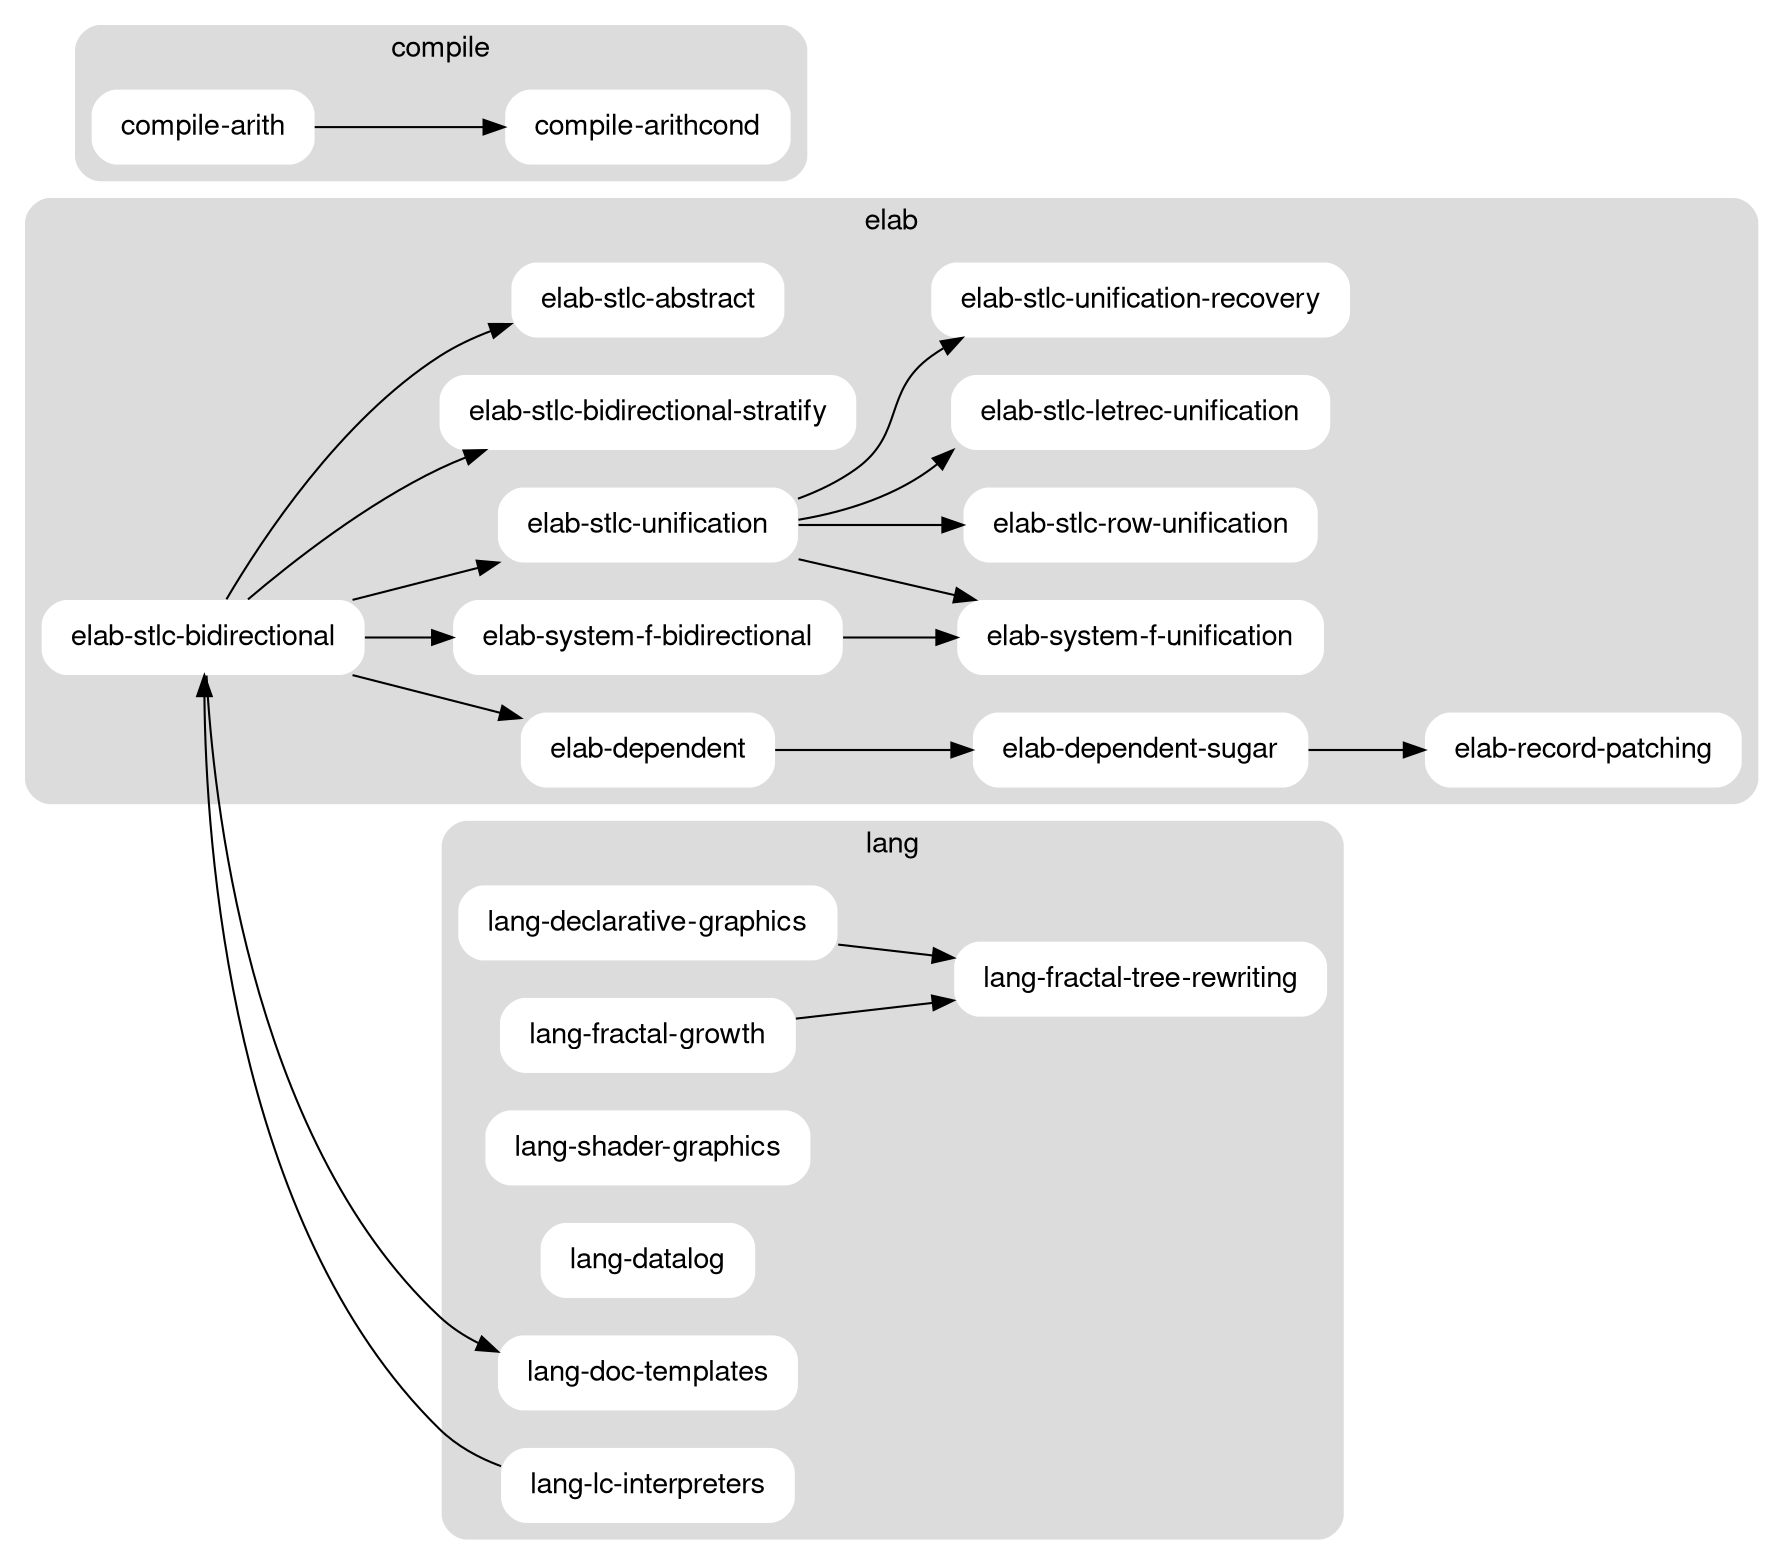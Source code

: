 // dot -Tsvg garden.dot > garden.svg
// dot -Tpng garden.dot | imgcat

digraph garden {

  graph [
    color = "none",
    fillcolor = "gainsboro",
    fontname = "Helvetica,Arial,sans-serif",
    rankdir = LR,
    style = "filled, rounded",
  ];

  node [
    color = "none",
    fillcolor = "white",
    fontname = "Helvetica,Arial,sans-serif",
    margin = "0.2, 0.0",
    shape = "box",
    style = "filled, rounded",
  ];

  subgraph elab {
    label = "elab";
    cluster = true;

    "elab-dependent";
    "elab-dependent-sugar";
    "elab-record-patching";

    "elab-system-f-bidirectional";
    "elab-system-f-unification";

    "elab-stlc-bidirectional";
    "elab-stlc-unification";
    "elab-stlc-bidirectional-stratify";
    "elab-stlc-abstract";
    "elab-stlc-row-unification";
    "elab-stlc-letrec-unification";
    "elab-stlc-unification-recovery";
  }

  subgraph compile {
    label = "compile";
    cluster = true;

    "compile-arith";
    "compile-arithcond";
  }

  subgraph lang {
    label = "lang";
    cluster = true;

    "lang-declarative-graphics";
    "lang-fractal-growth";
    "lang-fractal-tree-rewriting";
    "lang-shader-graphics";
    "lang-datalog";
    "lang-doc-templates";
    "lang-lc-interpreters";
  }

  "elab-stlc-bidirectional" -> "elab-stlc-bidirectional-stratify";
  "elab-stlc-bidirectional" -> "elab-stlc-unification";
  "elab-stlc-bidirectional" -> "elab-stlc-abstract";
  "elab-stlc-bidirectional" -> "elab-system-f-bidirectional";
  "elab-stlc-bidirectional" -> "elab-dependent";
  "elab-stlc-bidirectional" -> "lang-doc-templates";
  "elab-stlc-unification" -> "elab-stlc-unification-recovery";
  "elab-stlc-unification" -> "elab-stlc-letrec-unification":sw;
  "elab-stlc-unification" -> "elab-stlc-row-unification";
  "elab-stlc-unification" -> "elab-system-f-unification";
  "elab-system-f-bidirectional" -> "elab-system-f-unification";
  "elab-dependent" -> "elab-dependent-sugar";
  "elab-dependent-sugar" -> "elab-record-patching";
  "compile-arith" -> "compile-arithcond";
  "lang-lc-interpreters" -> "elab-stlc-bidirectional";
  "lang-fractal-growth" -> "lang-fractal-tree-rewriting";
  "lang-declarative-graphics" -> "lang-fractal-tree-rewriting";

}
